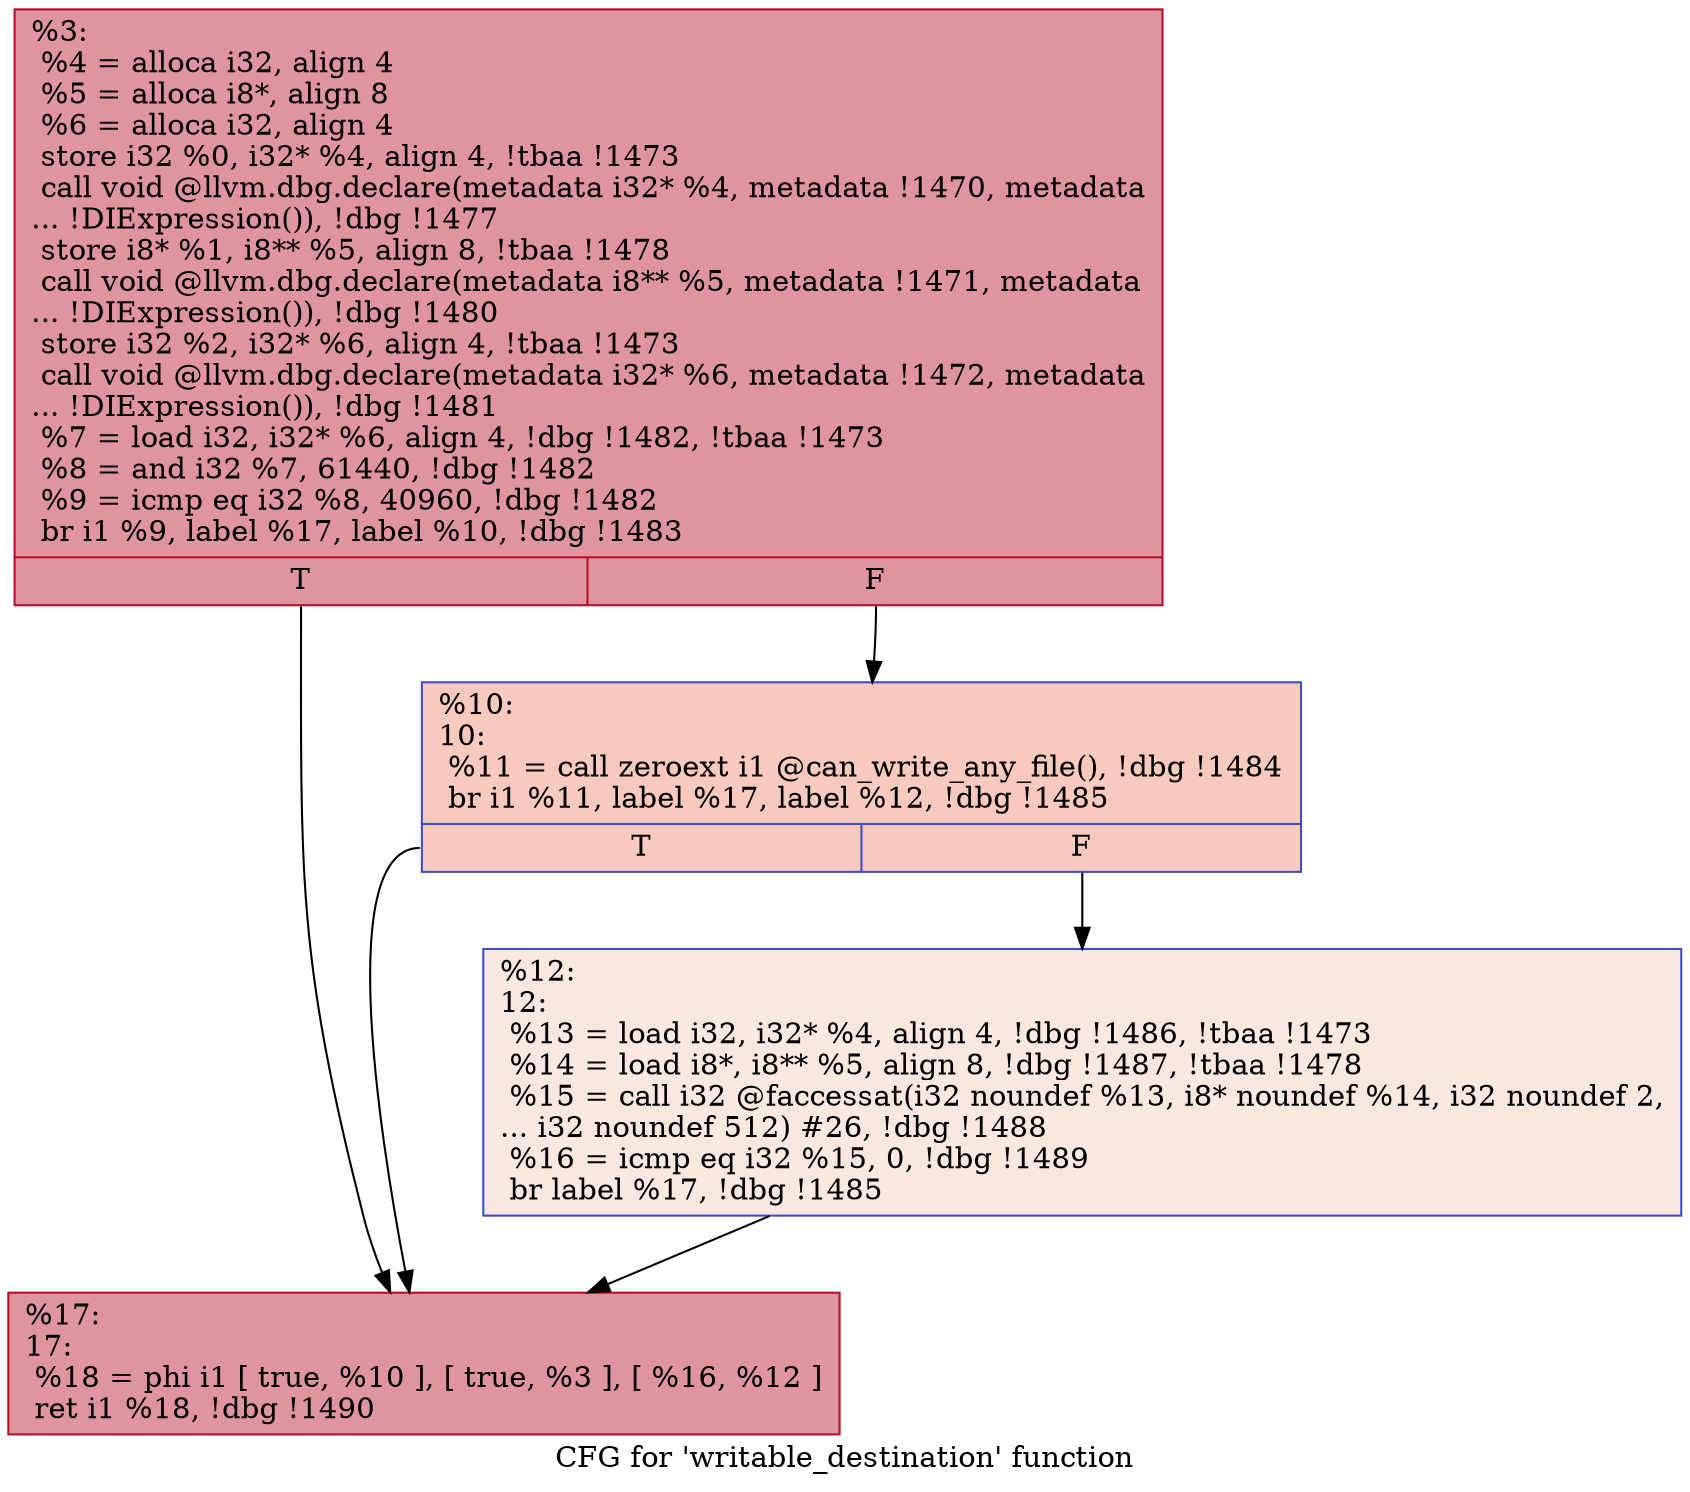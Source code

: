 digraph "CFG for 'writable_destination' function" {
	label="CFG for 'writable_destination' function";

	Node0xeebfb0 [shape=record,color="#b70d28ff", style=filled, fillcolor="#b70d2870",label="{%3:\l  %4 = alloca i32, align 4\l  %5 = alloca i8*, align 8\l  %6 = alloca i32, align 4\l  store i32 %0, i32* %4, align 4, !tbaa !1473\l  call void @llvm.dbg.declare(metadata i32* %4, metadata !1470, metadata\l... !DIExpression()), !dbg !1477\l  store i8* %1, i8** %5, align 8, !tbaa !1478\l  call void @llvm.dbg.declare(metadata i8** %5, metadata !1471, metadata\l... !DIExpression()), !dbg !1480\l  store i32 %2, i32* %6, align 4, !tbaa !1473\l  call void @llvm.dbg.declare(metadata i32* %6, metadata !1472, metadata\l... !DIExpression()), !dbg !1481\l  %7 = load i32, i32* %6, align 4, !dbg !1482, !tbaa !1473\l  %8 = and i32 %7, 61440, !dbg !1482\l  %9 = icmp eq i32 %8, 40960, !dbg !1482\l  br i1 %9, label %17, label %10, !dbg !1483\l|{<s0>T|<s1>F}}"];
	Node0xeebfb0:s0 -> Node0xeec0a0;
	Node0xeebfb0:s1 -> Node0xeec000;
	Node0xeec000 [shape=record,color="#3d50c3ff", style=filled, fillcolor="#ef886b70",label="{%10:\l10:                                               \l  %11 = call zeroext i1 @can_write_any_file(), !dbg !1484\l  br i1 %11, label %17, label %12, !dbg !1485\l|{<s0>T|<s1>F}}"];
	Node0xeec000:s0 -> Node0xeec0a0;
	Node0xeec000:s1 -> Node0xeec050;
	Node0xeec050 [shape=record,color="#3d50c3ff", style=filled, fillcolor="#f1ccb870",label="{%12:\l12:                                               \l  %13 = load i32, i32* %4, align 4, !dbg !1486, !tbaa !1473\l  %14 = load i8*, i8** %5, align 8, !dbg !1487, !tbaa !1478\l  %15 = call i32 @faccessat(i32 noundef %13, i8* noundef %14, i32 noundef 2,\l... i32 noundef 512) #26, !dbg !1488\l  %16 = icmp eq i32 %15, 0, !dbg !1489\l  br label %17, !dbg !1485\l}"];
	Node0xeec050 -> Node0xeec0a0;
	Node0xeec0a0 [shape=record,color="#b70d28ff", style=filled, fillcolor="#b70d2870",label="{%17:\l17:                                               \l  %18 = phi i1 [ true, %10 ], [ true, %3 ], [ %16, %12 ]\l  ret i1 %18, !dbg !1490\l}"];
}
